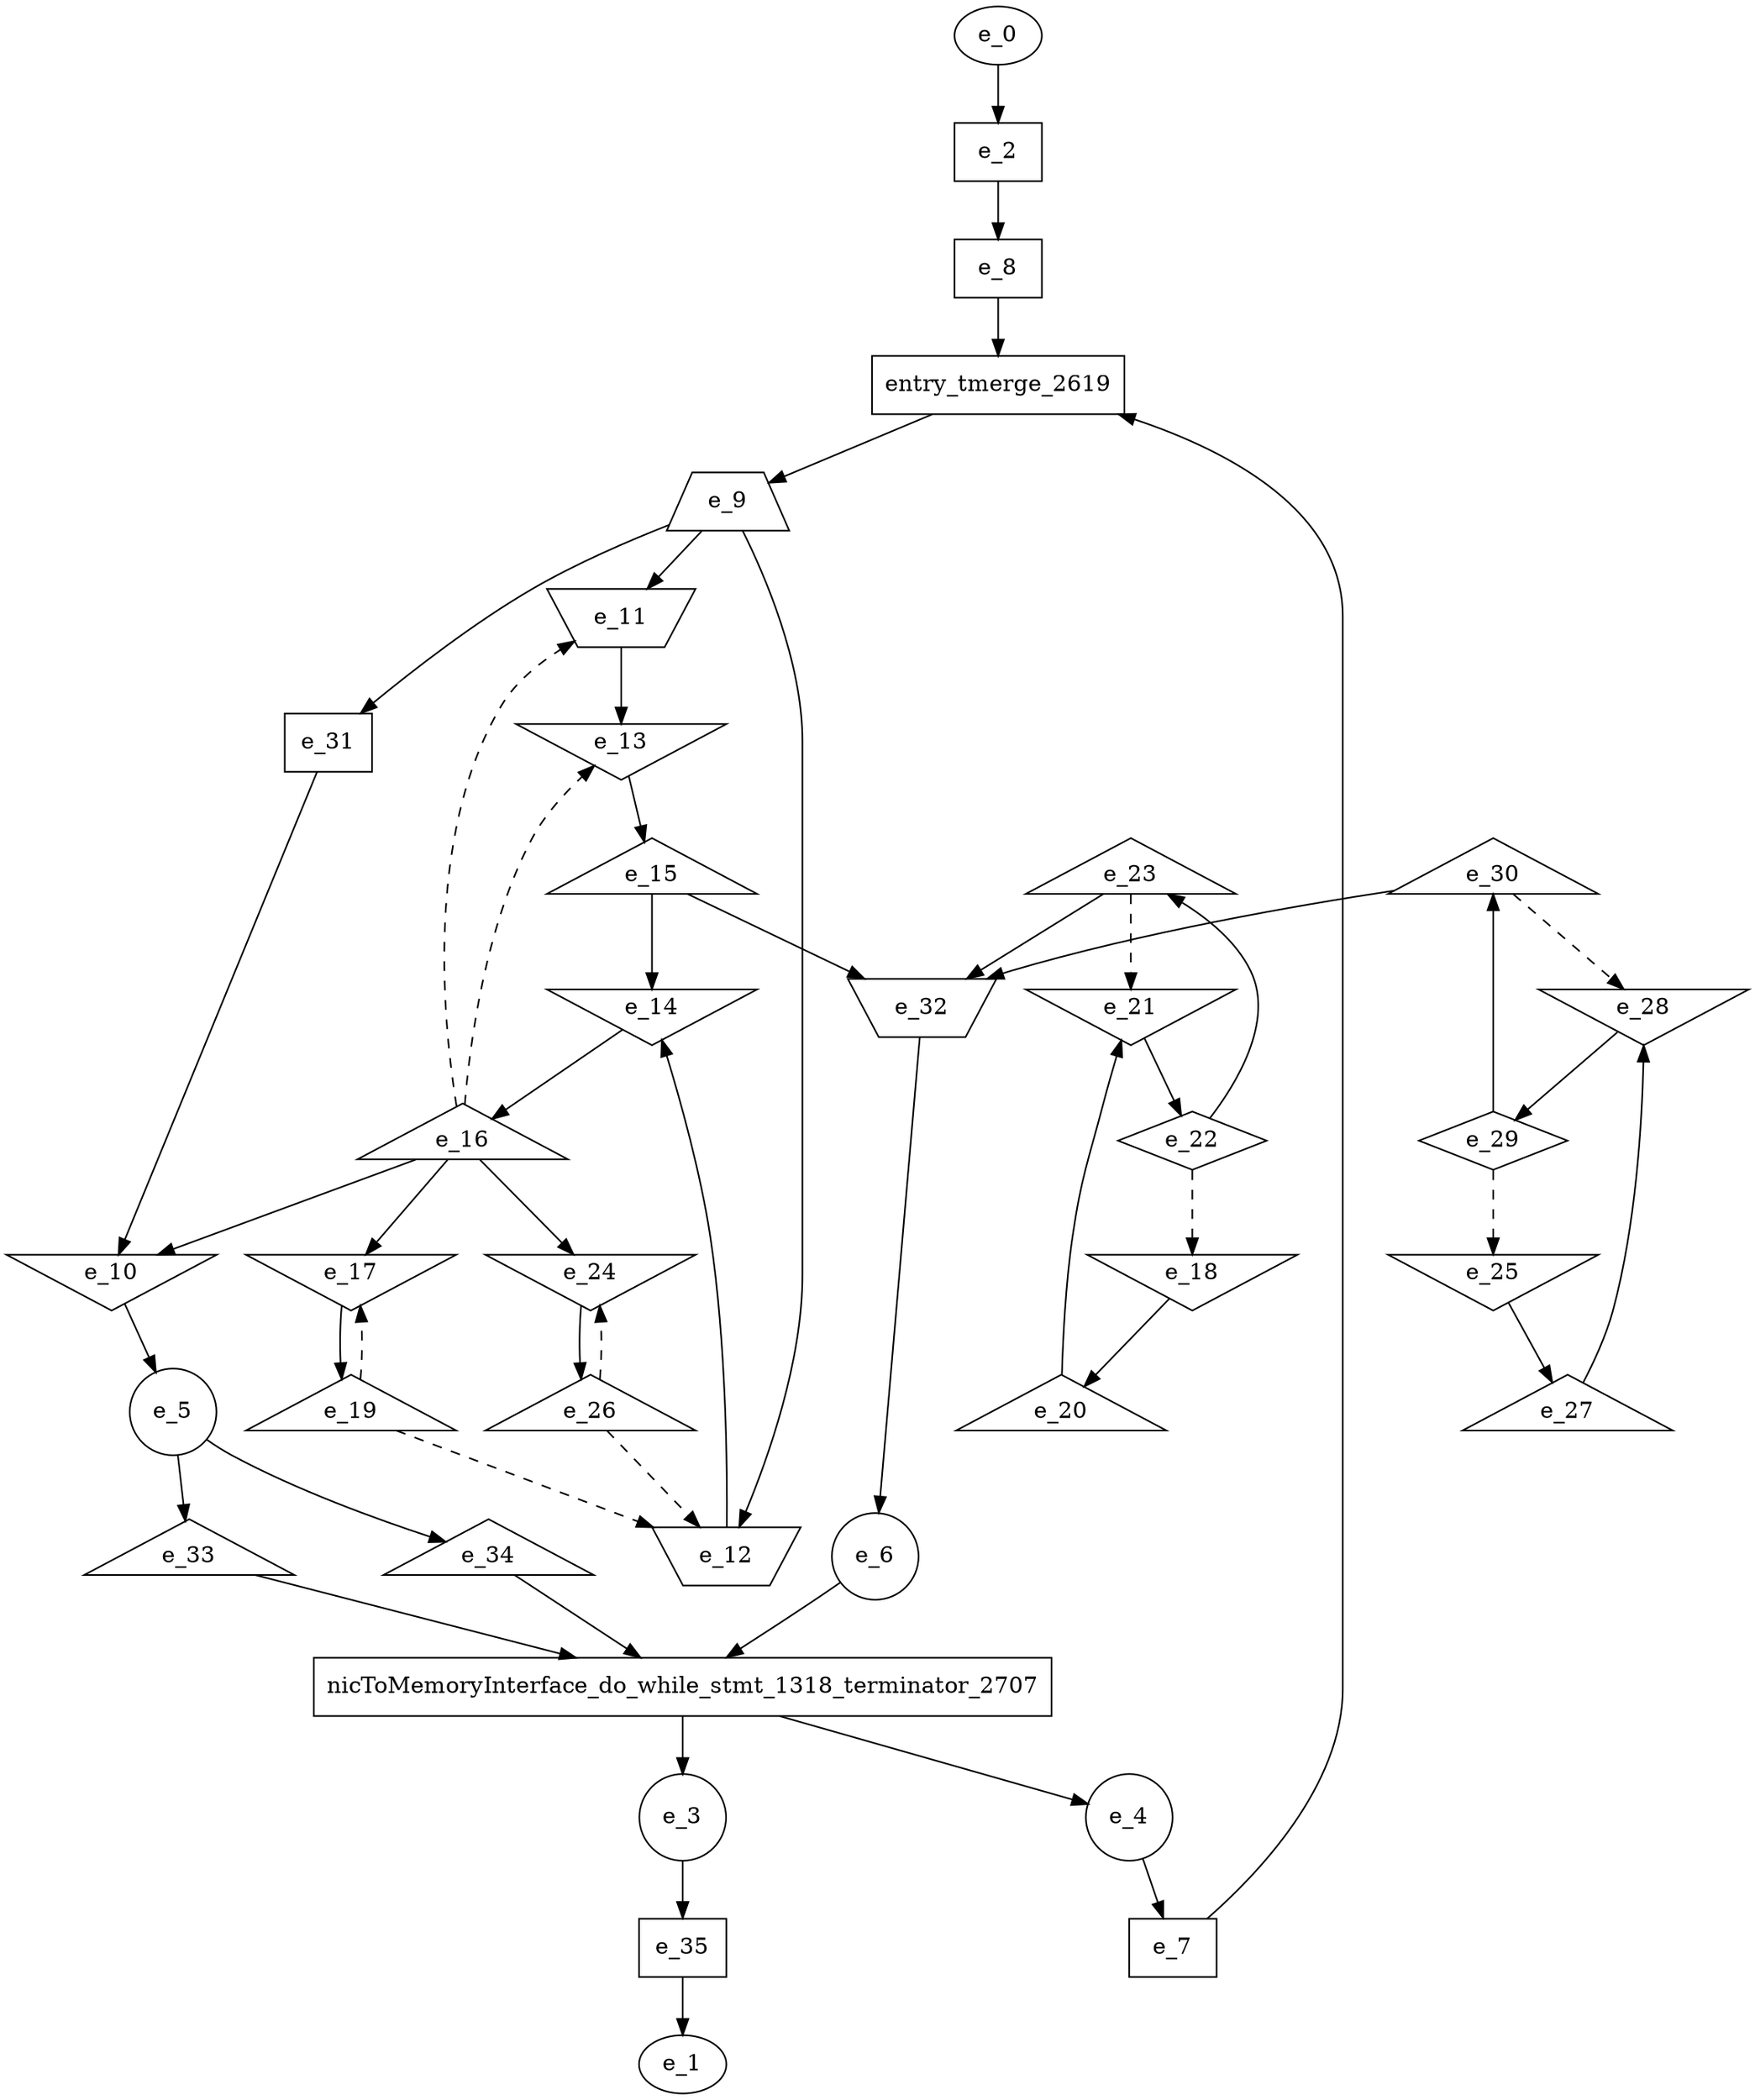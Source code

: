 digraph control_path {
  e_0: entry_node : n ;
  e_1: exit_node : s ;
  e_2 [shape = dot];
  e_3 [shape = circle];
  e_4 [shape = circle];
  e_5 [shape = circle];
  e_6 [shape = circle];
  e_7 [shape = dot];
  e_8 [shape = dot];
  e_9 [shape = trapezium];
  e_10 [shape = invtriangle];
  e_11 [shape = invtrapezium];
  e_12 [shape = invtrapezium];
  e_13 [shape = invtriangle];
  e_14 [shape = invtriangle];
  e_15 [shape = triangle];
  e_16 [shape = triangle];
  e_17 [shape = invtriangle];
  e_18 [shape = invtriangle];
  e_19 [shape = triangle];
  e_20 [shape = triangle];
  e_21 [shape = invtriangle];
  e_22 [shape = diamond];
  e_23 [shape = triangle];
  e_24 [shape = invtriangle];
  e_25 [shape = invtriangle];
  e_26 [shape = triangle];
  e_27 [shape = triangle];
  e_28 [shape = invtriangle];
  e_29 [shape = diamond];
  e_30 [shape = triangle];
  e_31 [shape = dot];
  e_32 [shape = invtrapezium];
  e_33 [shape = triangle];
  e_34 [shape = triangle];
  e_35 [shape = dot];
  e_35 -> e_1;
  e_0 -> e_2;
  e_10 -> e_5;
  e_32 -> e_6;
  e_4 -> e_7;
  e_2 -> e_8;
  e_16 -> e_10;
  e_31 -> e_10;
  e_9 -> e_11;
  e_16 -> e_11[style = dashed];
  e_9 -> e_12;
  e_19 -> e_12[style = dashed];
  e_26 -> e_12[style = dashed];
  e_11 -> e_13;
  e_16 -> e_13[style = dashed];
  e_15 -> e_14;
  e_12 -> e_14;
  e_13 -> e_15;
  e_14 -> e_16;
  e_16 -> e_17;
  e_19 -> e_17[style = dashed];
  e_22 -> e_18[style = dashed];
  e_17 -> e_19;
  e_18 -> e_20;
  e_20 -> e_21;
  e_23 -> e_21[style = dashed];
  e_21 -> e_22;
  e_22 -> e_23;
  e_16 -> e_24;
  e_26 -> e_24[style = dashed];
  e_29 -> e_25[style = dashed];
  e_24 -> e_26;
  e_25 -> e_27;
  e_27 -> e_28;
  e_30 -> e_28[style = dashed];
  e_28 -> e_29;
  e_29 -> e_30;
  e_9 -> e_31;
  e_15 -> e_32;
  e_30 -> e_32;
  e_23 -> e_32;
  e_5 -> e_33;
  e_5 -> e_34;
  e_3 -> e_35;
  nicToMemoryInterface_do_while_stmt_1318_terminator_2707 [shape=rectangle];
e_6 -> nicToMemoryInterface_do_while_stmt_1318_terminator_2707;
e_34 -> nicToMemoryInterface_do_while_stmt_1318_terminator_2707;
e_33 -> nicToMemoryInterface_do_while_stmt_1318_terminator_2707;
nicToMemoryInterface_do_while_stmt_1318_terminator_2707 -> e_4;
nicToMemoryInterface_do_while_stmt_1318_terminator_2707 -> e_3;
entry_tmerge_2619 [shape = rectangle]; 
e_7 -> entry_tmerge_2619;
e_8 -> entry_tmerge_2619;
entry_tmerge_2619 -> e_9;
}
